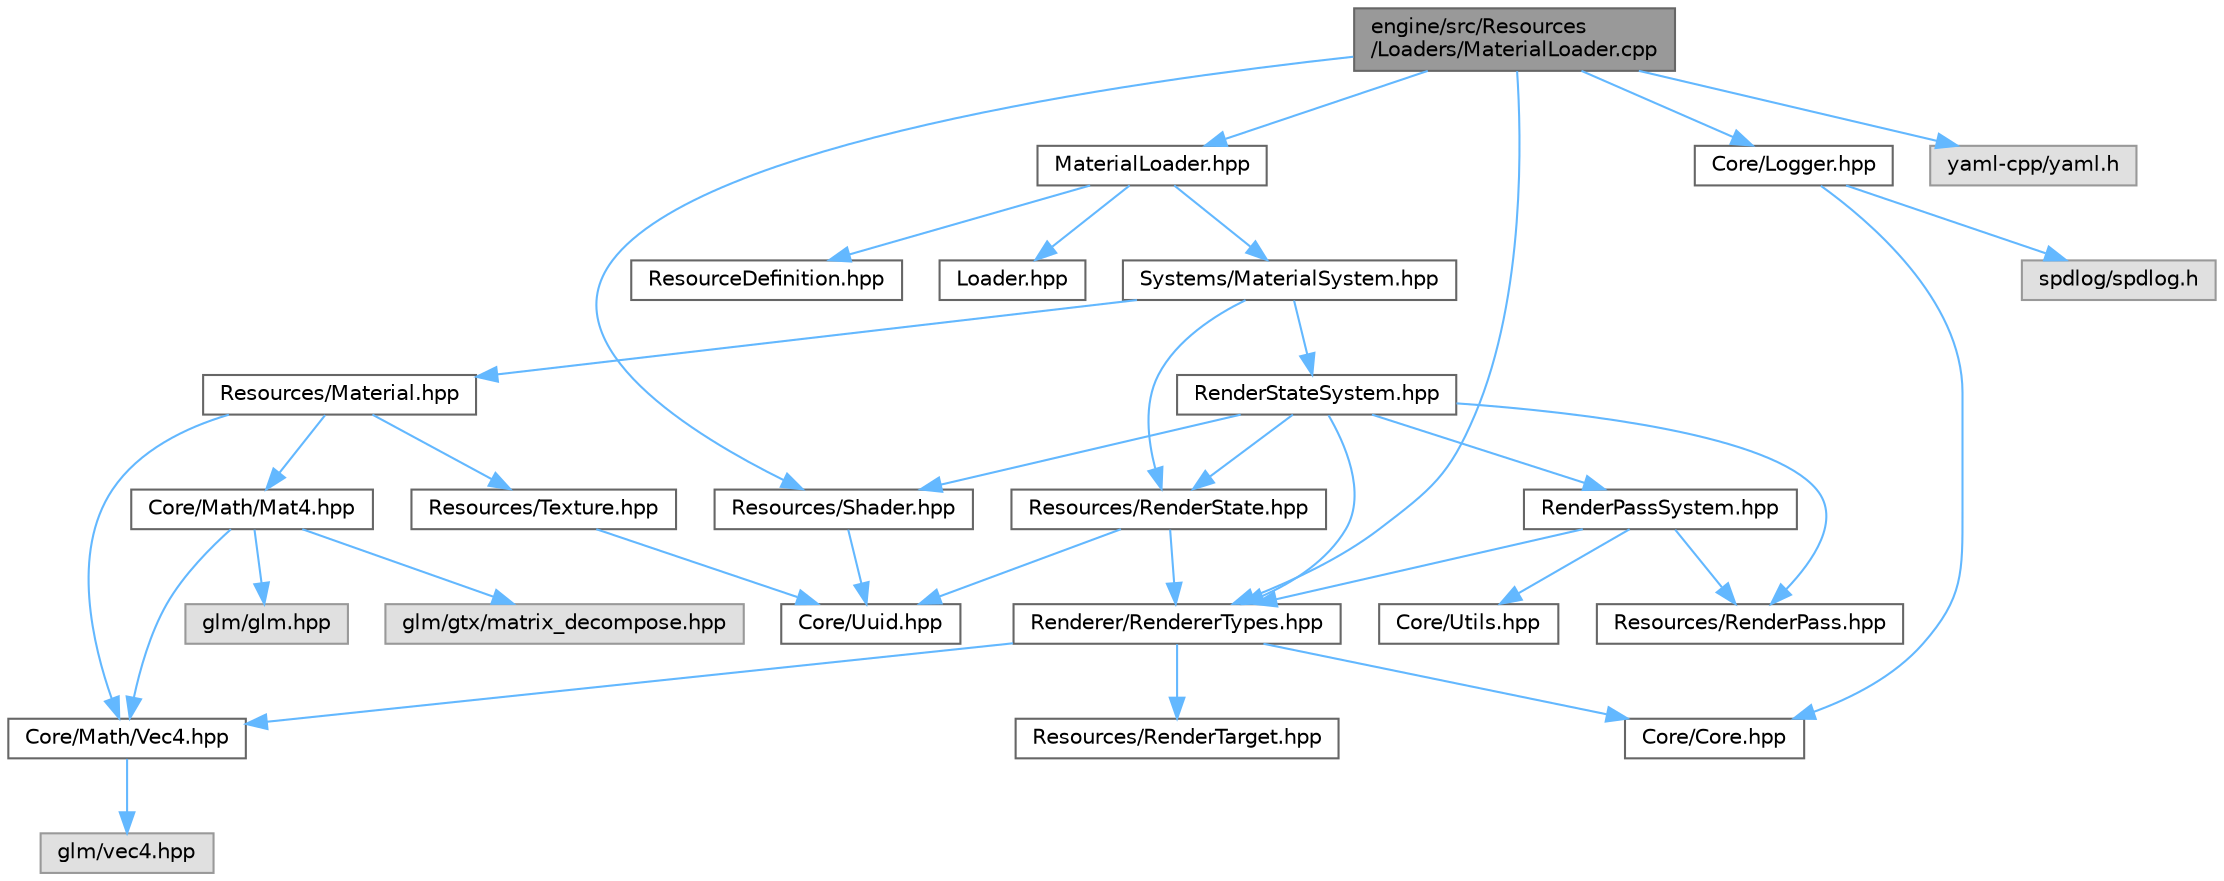 digraph "engine/src/Resources/Loaders/MaterialLoader.cpp"
{
 // LATEX_PDF_SIZE
  bgcolor="transparent";
  edge [fontname=Helvetica,fontsize=10,labelfontname=Helvetica,labelfontsize=10];
  node [fontname=Helvetica,fontsize=10,shape=box,height=0.2,width=0.4];
  Node1 [id="Node000001",label="engine/src/Resources\l/Loaders/MaterialLoader.cpp",height=0.2,width=0.4,color="gray40", fillcolor="grey60", style="filled", fontcolor="black",tooltip=" "];
  Node1 -> Node2 [id="edge36_Node000001_Node000002",color="steelblue1",style="solid",tooltip=" "];
  Node2 [id="Node000002",label="MaterialLoader.hpp",height=0.2,width=0.4,color="grey40", fillcolor="white", style="filled",URL="$_material_loader_8hpp.html",tooltip=" "];
  Node2 -> Node3 [id="edge37_Node000002_Node000003",color="steelblue1",style="solid",tooltip=" "];
  Node3 [id="Node000003",label="Loader.hpp",height=0.2,width=0.4,color="grey40", fillcolor="white", style="filled",URL="$_loader_8hpp.html",tooltip=" "];
  Node2 -> Node4 [id="edge38_Node000002_Node000004",color="steelblue1",style="solid",tooltip=" "];
  Node4 [id="Node000004",label="ResourceDefinition.hpp",height=0.2,width=0.4,color="grey40", fillcolor="white", style="filled",URL="$_resource_definition_8hpp.html",tooltip=" "];
  Node2 -> Node5 [id="edge39_Node000002_Node000005",color="steelblue1",style="solid",tooltip=" "];
  Node5 [id="Node000005",label="Systems/MaterialSystem.hpp",height=0.2,width=0.4,color="grey40", fillcolor="white", style="filled",URL="$_material_system_8hpp.html",tooltip=" "];
  Node5 -> Node6 [id="edge40_Node000005_Node000006",color="steelblue1",style="solid",tooltip=" "];
  Node6 [id="Node000006",label="RenderStateSystem.hpp",height=0.2,width=0.4,color="grey40", fillcolor="white", style="filled",URL="$_render_state_system_8hpp.html",tooltip=" "];
  Node6 -> Node7 [id="edge41_Node000006_Node000007",color="steelblue1",style="solid",tooltip=" "];
  Node7 [id="Node000007",label="RenderPassSystem.hpp",height=0.2,width=0.4,color="grey40", fillcolor="white", style="filled",URL="$_render_pass_system_8hpp.html",tooltip=" "];
  Node7 -> Node8 [id="edge42_Node000007_Node000008",color="steelblue1",style="solid",tooltip=" "];
  Node8 [id="Node000008",label="Core/Utils.hpp",height=0.2,width=0.4,color="grey40", fillcolor="white", style="filled",URL="$_utils_8hpp.html",tooltip=" "];
  Node7 -> Node9 [id="edge43_Node000007_Node000009",color="steelblue1",style="solid",tooltip=" "];
  Node9 [id="Node000009",label="Renderer/RendererTypes.hpp",height=0.2,width=0.4,color="grey40", fillcolor="white", style="filled",URL="$_renderer_types_8hpp.html",tooltip=" "];
  Node9 -> Node10 [id="edge44_Node000009_Node000010",color="steelblue1",style="solid",tooltip=" "];
  Node10 [id="Node000010",label="Core/Core.hpp",height=0.2,width=0.4,color="grey40", fillcolor="white", style="filled",URL="$_core_8hpp.html",tooltip=" "];
  Node9 -> Node11 [id="edge45_Node000009_Node000011",color="steelblue1",style="solid",tooltip=" "];
  Node11 [id="Node000011",label="Core/Math/Vec4.hpp",height=0.2,width=0.4,color="grey40", fillcolor="white", style="filled",URL="$_vec4_8hpp.html",tooltip=" "];
  Node11 -> Node12 [id="edge46_Node000011_Node000012",color="steelblue1",style="solid",tooltip=" "];
  Node12 [id="Node000012",label="glm/vec4.hpp",height=0.2,width=0.4,color="grey60", fillcolor="#E0E0E0", style="filled",tooltip=" "];
  Node9 -> Node13 [id="edge47_Node000009_Node000013",color="steelblue1",style="solid",tooltip=" "];
  Node13 [id="Node000013",label="Resources/RenderTarget.hpp",height=0.2,width=0.4,color="grey40", fillcolor="white", style="filled",URL="$_render_target_8hpp.html",tooltip=" "];
  Node7 -> Node14 [id="edge48_Node000007_Node000014",color="steelblue1",style="solid",tooltip=" "];
  Node14 [id="Node000014",label="Resources/RenderPass.hpp",height=0.2,width=0.4,color="grey40", fillcolor="white", style="filled",URL="$_render_pass_8hpp.html",tooltip=" "];
  Node6 -> Node9 [id="edge49_Node000006_Node000009",color="steelblue1",style="solid",tooltip=" "];
  Node6 -> Node14 [id="edge50_Node000006_Node000014",color="steelblue1",style="solid",tooltip=" "];
  Node6 -> Node15 [id="edge51_Node000006_Node000015",color="steelblue1",style="solid",tooltip=" "];
  Node15 [id="Node000015",label="Resources/RenderState.hpp",height=0.2,width=0.4,color="grey40", fillcolor="white", style="filled",URL="$_render_state_8hpp.html",tooltip=" "];
  Node15 -> Node16 [id="edge52_Node000015_Node000016",color="steelblue1",style="solid",tooltip=" "];
  Node16 [id="Node000016",label="Core/Uuid.hpp",height=0.2,width=0.4,color="grey40", fillcolor="white", style="filled",URL="$_uuid_8hpp.html",tooltip=" "];
  Node15 -> Node9 [id="edge53_Node000015_Node000009",color="steelblue1",style="solid",tooltip=" "];
  Node6 -> Node17 [id="edge54_Node000006_Node000017",color="steelblue1",style="solid",tooltip=" "];
  Node17 [id="Node000017",label="Resources/Shader.hpp",height=0.2,width=0.4,color="grey40", fillcolor="white", style="filled",URL="$_shader_8hpp.html",tooltip=" "];
  Node17 -> Node16 [id="edge55_Node000017_Node000016",color="steelblue1",style="solid",tooltip=" "];
  Node5 -> Node18 [id="edge56_Node000005_Node000018",color="steelblue1",style="solid",tooltip=" "];
  Node18 [id="Node000018",label="Resources/Material.hpp",height=0.2,width=0.4,color="grey40", fillcolor="white", style="filled",URL="$_material_8hpp.html",tooltip=" "];
  Node18 -> Node19 [id="edge57_Node000018_Node000019",color="steelblue1",style="solid",tooltip=" "];
  Node19 [id="Node000019",label="Core/Math/Mat4.hpp",height=0.2,width=0.4,color="grey40", fillcolor="white", style="filled",URL="$_mat4_8hpp.html",tooltip=" "];
  Node19 -> Node11 [id="edge58_Node000019_Node000011",color="steelblue1",style="solid",tooltip=" "];
  Node19 -> Node20 [id="edge59_Node000019_Node000020",color="steelblue1",style="solid",tooltip=" "];
  Node20 [id="Node000020",label="glm/glm.hpp",height=0.2,width=0.4,color="grey60", fillcolor="#E0E0E0", style="filled",tooltip=" "];
  Node19 -> Node21 [id="edge60_Node000019_Node000021",color="steelblue1",style="solid",tooltip=" "];
  Node21 [id="Node000021",label="glm/gtx/matrix_decompose.hpp",height=0.2,width=0.4,color="grey60", fillcolor="#E0E0E0", style="filled",tooltip=" "];
  Node18 -> Node11 [id="edge61_Node000018_Node000011",color="steelblue1",style="solid",tooltip=" "];
  Node18 -> Node22 [id="edge62_Node000018_Node000022",color="steelblue1",style="solid",tooltip=" "];
  Node22 [id="Node000022",label="Resources/Texture.hpp",height=0.2,width=0.4,color="grey40", fillcolor="white", style="filled",URL="$_texture_8hpp.html",tooltip=" "];
  Node22 -> Node16 [id="edge63_Node000022_Node000016",color="steelblue1",style="solid",tooltip=" "];
  Node5 -> Node15 [id="edge64_Node000005_Node000015",color="steelblue1",style="solid",tooltip=" "];
  Node1 -> Node23 [id="edge65_Node000001_Node000023",color="steelblue1",style="solid",tooltip=" "];
  Node23 [id="Node000023",label="Core/Logger.hpp",height=0.2,width=0.4,color="grey40", fillcolor="white", style="filled",URL="$_logger_8hpp.html",tooltip=" "];
  Node23 -> Node24 [id="edge66_Node000023_Node000024",color="steelblue1",style="solid",tooltip=" "];
  Node24 [id="Node000024",label="spdlog/spdlog.h",height=0.2,width=0.4,color="grey60", fillcolor="#E0E0E0", style="filled",tooltip=" "];
  Node23 -> Node10 [id="edge67_Node000023_Node000010",color="steelblue1",style="solid",tooltip=" "];
  Node1 -> Node25 [id="edge68_Node000001_Node000025",color="steelblue1",style="solid",tooltip=" "];
  Node25 [id="Node000025",label="yaml-cpp/yaml.h",height=0.2,width=0.4,color="grey60", fillcolor="#E0E0E0", style="filled",tooltip=" "];
  Node1 -> Node17 [id="edge69_Node000001_Node000017",color="steelblue1",style="solid",tooltip=" "];
  Node1 -> Node9 [id="edge70_Node000001_Node000009",color="steelblue1",style="solid",tooltip=" "];
}
